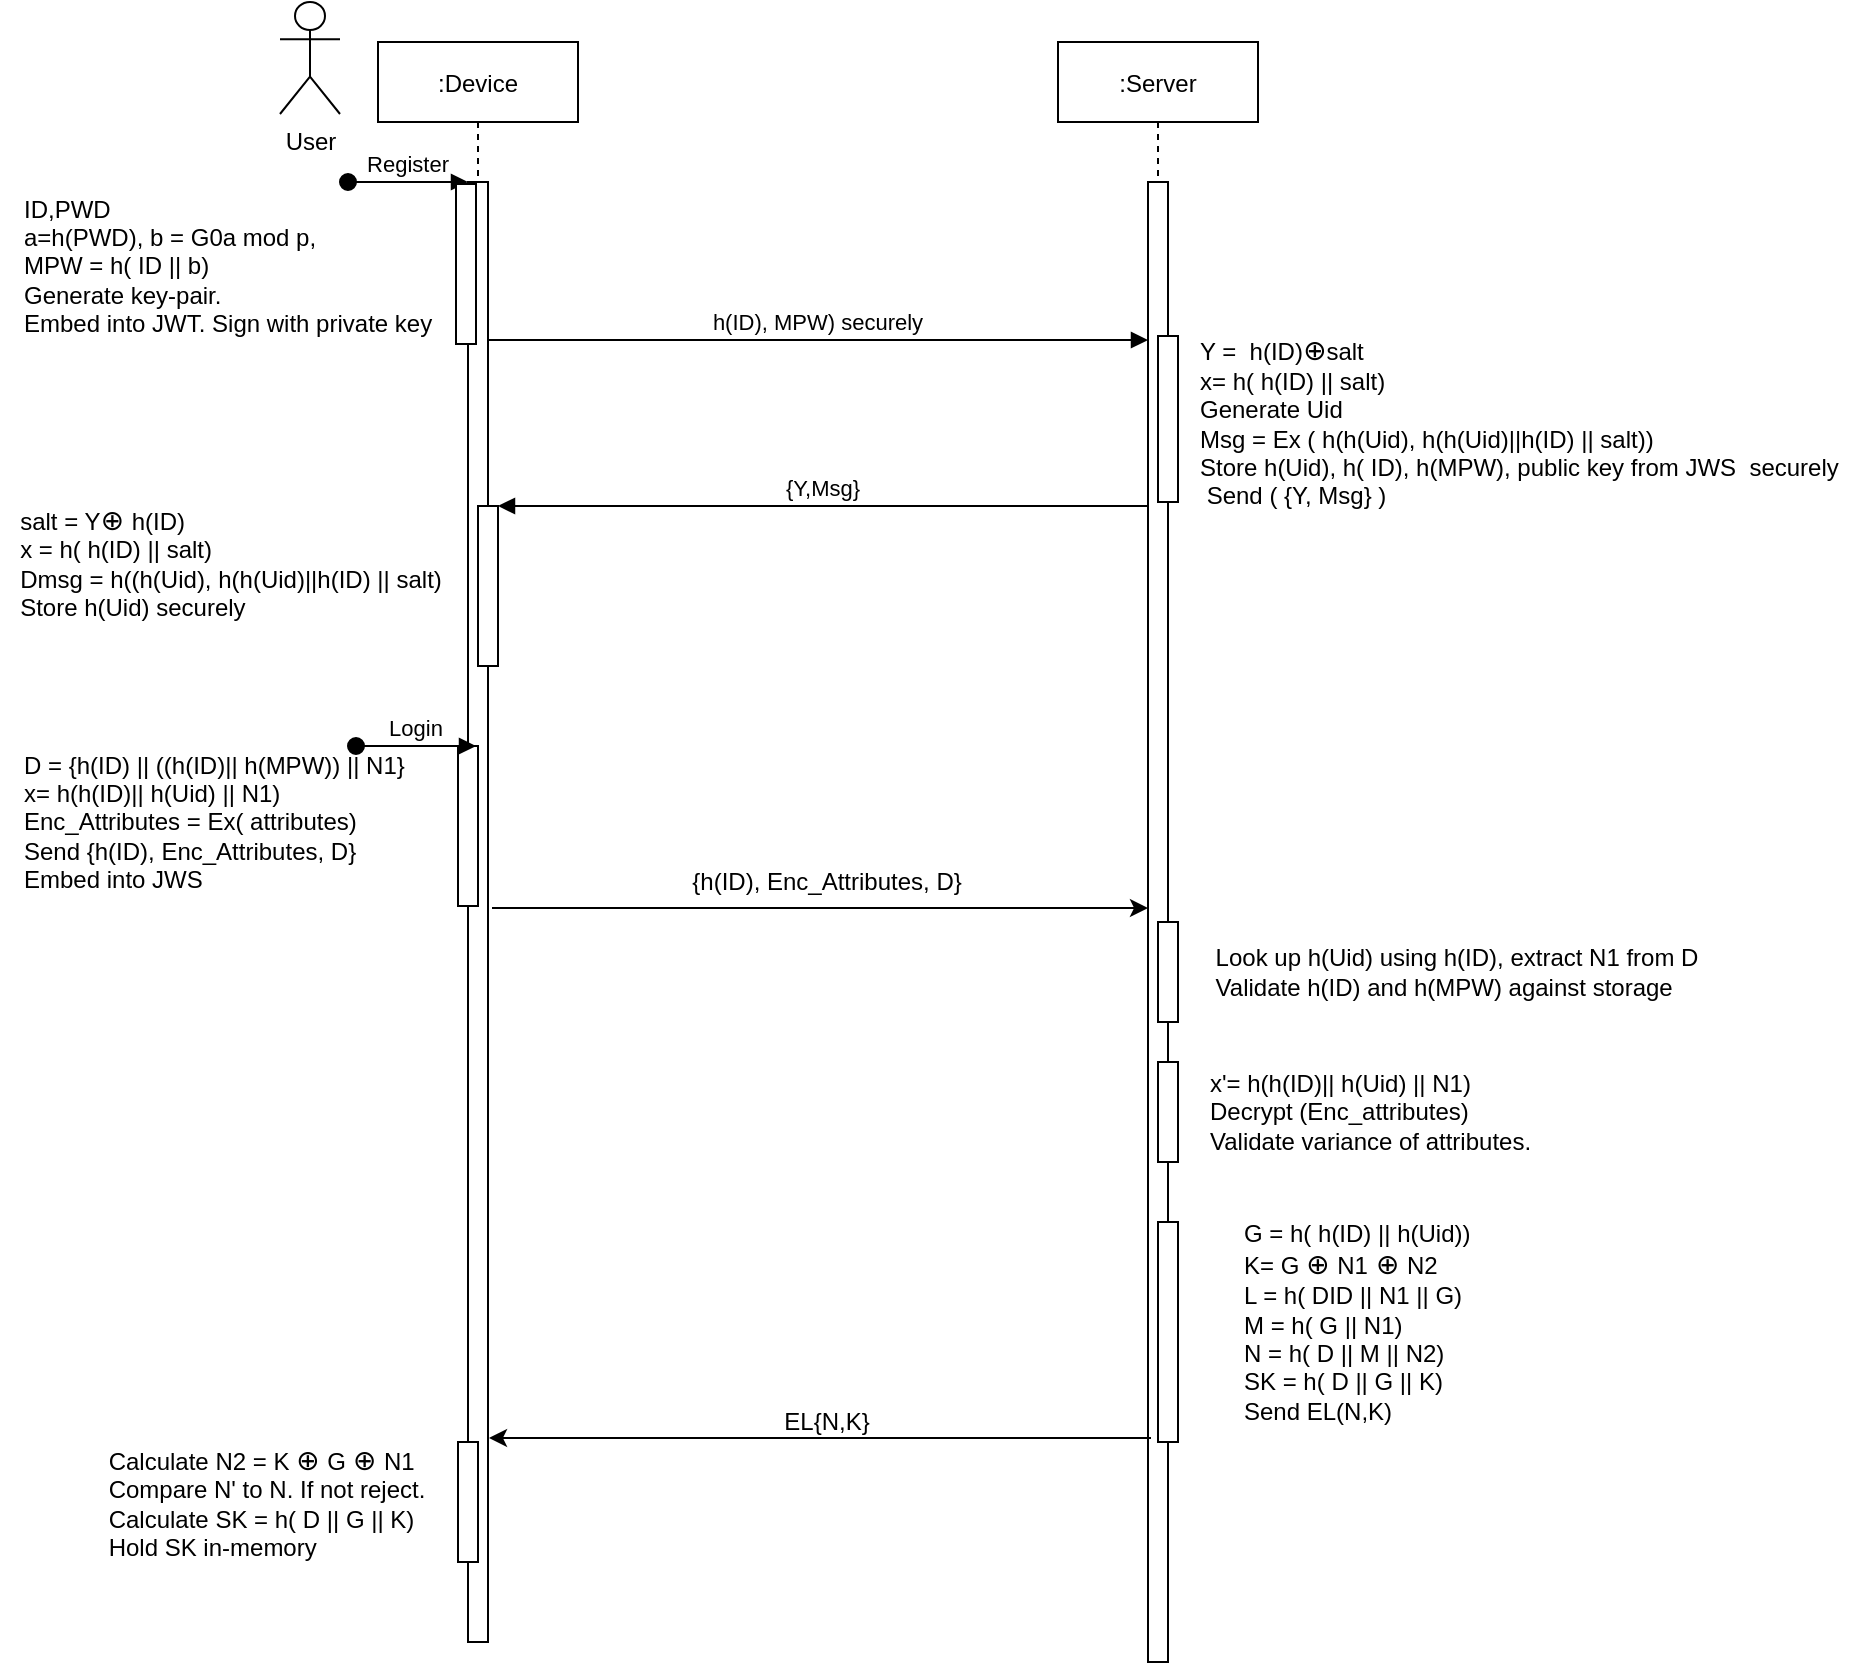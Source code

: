 <mxfile version="15.9.4" type="github">
  <diagram id="kgpKYQtTHZ0yAKxKKP6v" name="Page-1">
    <mxGraphModel dx="2036" dy="771" grid="1" gridSize="10" guides="1" tooltips="1" connect="1" arrows="1" fold="1" page="1" pageScale="1" pageWidth="850" pageHeight="1100" math="0" shadow="0">
      <root>
        <mxCell id="0" />
        <mxCell id="1" parent="0" />
        <mxCell id="3nuBFxr9cyL0pnOWT2aG-1" value=":Device" style="shape=umlLifeline;perimeter=lifelinePerimeter;container=1;collapsible=0;recursiveResize=0;rounded=0;shadow=0;strokeWidth=1;" parent="1" vertex="1">
          <mxGeometry x="179" y="80" width="100" height="800" as="geometry" />
        </mxCell>
        <mxCell id="3nuBFxr9cyL0pnOWT2aG-2" value="" style="points=[];perimeter=orthogonalPerimeter;rounded=0;shadow=0;strokeWidth=1;" parent="3nuBFxr9cyL0pnOWT2aG-1" vertex="1">
          <mxGeometry x="45" y="70" width="10" height="730" as="geometry" />
        </mxCell>
        <mxCell id="3nuBFxr9cyL0pnOWT2aG-3" value="Register" style="verticalAlign=bottom;startArrow=oval;endArrow=block;startSize=8;shadow=0;strokeWidth=1;" parent="3nuBFxr9cyL0pnOWT2aG-1" target="3nuBFxr9cyL0pnOWT2aG-2" edge="1">
          <mxGeometry relative="1" as="geometry">
            <mxPoint x="-15" y="70" as="sourcePoint" />
          </mxGeometry>
        </mxCell>
        <mxCell id="3nuBFxr9cyL0pnOWT2aG-4" value="" style="points=[];perimeter=orthogonalPerimeter;rounded=0;shadow=0;strokeWidth=1;" parent="3nuBFxr9cyL0pnOWT2aG-1" vertex="1">
          <mxGeometry x="50" y="232" width="10" height="80" as="geometry" />
        </mxCell>
        <mxCell id="C2U9HuYAeTP8XwX2KnLO-2" value="" style="html=1;points=[];perimeter=orthogonalPerimeter;" parent="3nuBFxr9cyL0pnOWT2aG-1" vertex="1">
          <mxGeometry x="40" y="352" width="10" height="80" as="geometry" />
        </mxCell>
        <mxCell id="C2U9HuYAeTP8XwX2KnLO-4" value="" style="html=1;points=[];perimeter=orthogonalPerimeter;" parent="3nuBFxr9cyL0pnOWT2aG-1" vertex="1">
          <mxGeometry x="39" y="71" width="10" height="80" as="geometry" />
        </mxCell>
        <mxCell id="C2U9HuYAeTP8XwX2KnLO-9" value="Login" style="verticalAlign=bottom;startArrow=oval;endArrow=block;startSize=8;shadow=0;strokeWidth=1;" parent="3nuBFxr9cyL0pnOWT2aG-1" edge="1">
          <mxGeometry relative="1" as="geometry">
            <mxPoint x="-11" y="352" as="sourcePoint" />
            <mxPoint x="49" y="352" as="targetPoint" />
          </mxGeometry>
        </mxCell>
        <mxCell id="orVg1k1KsBT4zMQbl33w-8" value="" style="html=1;points=[];perimeter=orthogonalPerimeter;" parent="3nuBFxr9cyL0pnOWT2aG-1" vertex="1">
          <mxGeometry x="40" y="700" width="10" height="60" as="geometry" />
        </mxCell>
        <mxCell id="3nuBFxr9cyL0pnOWT2aG-5" value=":Server" style="shape=umlLifeline;perimeter=lifelinePerimeter;container=1;collapsible=0;recursiveResize=0;rounded=0;shadow=0;strokeWidth=1;" parent="1" vertex="1">
          <mxGeometry x="519" y="80" width="100" height="810" as="geometry" />
        </mxCell>
        <mxCell id="3nuBFxr9cyL0pnOWT2aG-6" value="" style="points=[];perimeter=orthogonalPerimeter;rounded=0;shadow=0;strokeWidth=1;" parent="3nuBFxr9cyL0pnOWT2aG-5" vertex="1">
          <mxGeometry x="45" y="70" width="10" height="740" as="geometry" />
        </mxCell>
        <mxCell id="C2U9HuYAeTP8XwX2KnLO-3" value="" style="html=1;points=[];perimeter=orthogonalPerimeter;" parent="3nuBFxr9cyL0pnOWT2aG-5" vertex="1">
          <mxGeometry x="50" y="147" width="10" height="83" as="geometry" />
        </mxCell>
        <mxCell id="C2U9HuYAeTP8XwX2KnLO-14" value="" style="html=1;points=[];perimeter=orthogonalPerimeter;fontFamily=Helvetica;fontSize=12;fontColor=#000000;" parent="3nuBFxr9cyL0pnOWT2aG-5" vertex="1">
          <mxGeometry x="50" y="440" width="10" height="50" as="geometry" />
        </mxCell>
        <mxCell id="orVg1k1KsBT4zMQbl33w-3" value="" style="html=1;points=[];perimeter=orthogonalPerimeter;fontFamily=Helvetica;fontSize=12;fontColor=#000000;" parent="3nuBFxr9cyL0pnOWT2aG-5" vertex="1">
          <mxGeometry x="50" y="510" width="10" height="50" as="geometry" />
        </mxCell>
        <mxCell id="orVg1k1KsBT4zMQbl33w-4" value="" style="html=1;points=[];perimeter=orthogonalPerimeter;fontFamily=Helvetica;fontSize=12;fontColor=#000000;" parent="3nuBFxr9cyL0pnOWT2aG-5" vertex="1">
          <mxGeometry x="50" y="590" width="10" height="110" as="geometry" />
        </mxCell>
        <mxCell id="3nuBFxr9cyL0pnOWT2aG-8" value="h(ID), MPW) securely" style="verticalAlign=bottom;endArrow=block;entryX=0;entryY=0;shadow=0;strokeWidth=1;" parent="1" edge="1">
          <mxGeometry relative="1" as="geometry">
            <mxPoint x="234" y="229" as="sourcePoint" />
            <mxPoint x="564" y="229.0" as="targetPoint" />
            <Array as="points">
              <mxPoint x="409" y="229" />
            </Array>
          </mxGeometry>
        </mxCell>
        <mxCell id="3nuBFxr9cyL0pnOWT2aG-9" value="{Y,Msg}" style="verticalAlign=bottom;endArrow=block;entryX=1;entryY=0;shadow=0;strokeWidth=1;" parent="1" target="3nuBFxr9cyL0pnOWT2aG-4" edge="1">
          <mxGeometry relative="1" as="geometry">
            <mxPoint x="564" y="312" as="sourcePoint" />
          </mxGeometry>
        </mxCell>
        <mxCell id="C2U9HuYAeTP8XwX2KnLO-1" value="User" style="shape=umlActor;verticalLabelPosition=bottom;verticalAlign=top;html=1;outlineConnect=0;" parent="1" vertex="1">
          <mxGeometry x="130" y="60" width="30" height="56" as="geometry" />
        </mxCell>
        <mxCell id="C2U9HuYAeTP8XwX2KnLO-5" value="ID,PWD&lt;br&gt;a=h(PWD), b = G0a mod p,&lt;br&gt;MPW = h( ID || b)&amp;nbsp;&lt;br&gt;Generate key-pair.&lt;br&gt;Embed into JWT. Sign with private key" style="text;html=1;align=left;verticalAlign=middle;resizable=0;points=[];autosize=1;strokeColor=none;fillColor=none;" parent="1" vertex="1">
          <mxGeometry y="152" width="220" height="80" as="geometry" />
        </mxCell>
        <mxCell id="C2U9HuYAeTP8XwX2KnLO-7" value="Y =&amp;nbsp; h(ID)&lt;span id=&quot;docs-internal-guid-e49e2a0b-7fff-2932-c1dd-dcc5686d5943&quot;&gt;&lt;span style=&quot;background-color: rgb(255 , 255 , 255) ; vertical-align: baseline&quot;&gt;&lt;font style=&quot;font-size: 14px&quot;&gt;⊕&lt;/font&gt;&lt;/span&gt;&lt;/span&gt;salt &lt;br&gt;x= h( h(ID) || salt)&lt;br&gt;Generate Uid&lt;br&gt;Msg = Ex ( h(h(Uid), h(h(Uid)||h(ID) || salt))&lt;br&gt;Store h(Uid), h( ID), h(MPW), public key from JWS&amp;nbsp; securely&lt;br&gt;&amp;nbsp;Send ( {Y, Msg} )" style="text;html=1;align=left;verticalAlign=middle;resizable=0;points=[];autosize=1;strokeColor=none;fillColor=none;" parent="1" vertex="1">
          <mxGeometry x="588" y="225" width="330" height="90" as="geometry" />
        </mxCell>
        <mxCell id="C2U9HuYAeTP8XwX2KnLO-8" value="&lt;div style=&quot;text-align: left&quot;&gt;&lt;span&gt;salt = Y&lt;/span&gt;&lt;span style=&quot;font-size: 14px ; background-color: rgb(255 , 255 , 255)&quot;&gt;⊕ &lt;/span&gt;&lt;span style=&quot;background-color: rgb(255 , 255 , 255)&quot;&gt;h(ID)&lt;/span&gt;&lt;/div&gt;&lt;span style=&quot;background-color: rgb(255 , 255 , 255)&quot;&gt;&lt;div style=&quot;text-align: left&quot;&gt;x = h( h(ID) || salt)&lt;/div&gt;&lt;font style=&quot;font-size: 12px&quot;&gt;&lt;div style=&quot;text-align: left&quot;&gt;Dmsg = h(&lt;span&gt;(h(Uid), h(h(Uid)||h(ID) || salt)&lt;/span&gt;&lt;/div&gt;&lt;/font&gt;&lt;/span&gt;&lt;span style=&quot;background-color: rgb(255 , 255 , 255)&quot;&gt;&lt;div style=&quot;text-align: left&quot;&gt;Store h(Uid) securely&lt;/div&gt;&lt;/span&gt;" style="text;html=1;align=center;verticalAlign=middle;resizable=0;points=[];autosize=1;strokeColor=none;fillColor=none;" parent="1" vertex="1">
          <mxGeometry x="-10" y="310" width="230" height="60" as="geometry" />
        </mxCell>
        <mxCell id="C2U9HuYAeTP8XwX2KnLO-10" value="D = {h(ID) || ((h(ID)|| h(MPW)) || N1}&lt;br&gt;x= h(h(ID)|| h(Uid) || N1)&lt;br&gt;Enc_Attributes = Ex( attributes)&lt;br&gt;Send {h(ID), Enc_Attributes, D}&lt;br&gt;Embed into JWS" style="text;html=1;align=left;verticalAlign=middle;resizable=0;points=[];autosize=1;strokeColor=none;fillColor=none;fontSize=12;fontFamily=Helvetica;fontColor=#000000;" parent="1" vertex="1">
          <mxGeometry y="430" width="210" height="80" as="geometry" />
        </mxCell>
        <mxCell id="C2U9HuYAeTP8XwX2KnLO-12" value="" style="endArrow=classic;html=1;rounded=0;fontFamily=Helvetica;fontSize=12;fontColor=#000000;" parent="1" edge="1">
          <mxGeometry width="50" height="50" relative="1" as="geometry">
            <mxPoint x="236" y="513" as="sourcePoint" />
            <mxPoint x="564" y="513" as="targetPoint" />
          </mxGeometry>
        </mxCell>
        <mxCell id="C2U9HuYAeTP8XwX2KnLO-13" value="{h(ID), Enc_Attributes, D}" style="text;html=1;align=center;verticalAlign=middle;resizable=0;points=[];autosize=1;strokeColor=none;fillColor=none;fontSize=12;fontFamily=Helvetica;fontColor=#000000;" parent="1" vertex="1">
          <mxGeometry x="328" y="490" width="150" height="20" as="geometry" />
        </mxCell>
        <mxCell id="C2U9HuYAeTP8XwX2KnLO-15" value="&lt;div style=&quot;text-align: left&quot;&gt;&lt;span&gt;Look up h(Uid) using h(ID), extract N1 from D&lt;/span&gt;&lt;/div&gt;&lt;div style=&quot;text-align: left&quot;&gt;&lt;span&gt;Validate h(ID) and h(MPW) against storage&lt;/span&gt;&lt;/div&gt;" style="text;html=1;align=center;verticalAlign=middle;resizable=0;points=[];autosize=1;strokeColor=none;fillColor=none;fontSize=12;fontFamily=Helvetica;fontColor=#000000;" parent="1" vertex="1">
          <mxGeometry x="588" y="530" width="260" height="30" as="geometry" />
        </mxCell>
        <mxCell id="orVg1k1KsBT4zMQbl33w-1" value="G = h( h(ID) || h(Uid))&lt;br&gt;K= G&amp;nbsp;&lt;span style=&quot;font-size: 14px ; background-color: rgb(255 , 255 , 255)&quot;&gt;⊕&amp;nbsp;&lt;/span&gt;&lt;span style=&quot;background-color: rgb(255 , 255 , 255)&quot;&gt;N1&lt;/span&gt;&lt;span style=&quot;font-size: 14px ; background-color: rgb(255 , 255 , 255)&quot;&gt;&amp;nbsp;&lt;/span&gt;&lt;span style=&quot;font-size: 14px ; background-color: rgb(255 , 255 , 255)&quot;&gt;⊕&amp;nbsp;&lt;/span&gt;&lt;span style=&quot;background-color: rgb(255 , 255 , 255)&quot;&gt;N2&lt;br&gt;L = h( DID || N1 || G)&lt;br&gt;M = h( G || N1)&lt;br&gt;N = h( D || M || N2)&lt;br&gt;SK = h( D || G || K)&lt;br&gt;Send EL(N,K)&lt;/span&gt;" style="text;html=1;align=left;verticalAlign=middle;resizable=0;points=[];autosize=1;strokeColor=none;fillColor=none;" parent="1" vertex="1">
          <mxGeometry x="610" y="670" width="130" height="100" as="geometry" />
        </mxCell>
        <mxCell id="orVg1k1KsBT4zMQbl33w-2" value="x&#39;= h(h(ID)|| h(Uid) || N1)&lt;br&gt;Decrypt (Enc_attributes)&lt;br&gt;Validate variance of attributes." style="text;html=1;align=left;verticalAlign=middle;resizable=0;points=[];autosize=1;strokeColor=none;fillColor=none;" parent="1" vertex="1">
          <mxGeometry x="593" y="590" width="180" height="50" as="geometry" />
        </mxCell>
        <mxCell id="orVg1k1KsBT4zMQbl33w-5" value="" style="endArrow=classic;html=1;rounded=0;" parent="1" edge="1">
          <mxGeometry width="50" height="50" relative="1" as="geometry">
            <mxPoint x="565.5" y="778" as="sourcePoint" />
            <mxPoint x="234.5" y="778" as="targetPoint" />
          </mxGeometry>
        </mxCell>
        <mxCell id="orVg1k1KsBT4zMQbl33w-6" value="EL{N,K}" style="text;html=1;align=center;verticalAlign=middle;resizable=0;points=[];autosize=1;strokeColor=none;fillColor=none;" parent="1" vertex="1">
          <mxGeometry x="373" y="760" width="60" height="20" as="geometry" />
        </mxCell>
        <mxCell id="orVg1k1KsBT4zMQbl33w-7" value="&lt;div style=&quot;text-align: left&quot;&gt;&lt;span&gt;Calculate N2 = K&amp;nbsp;&lt;/span&gt;&lt;span style=&quot;font-size: 14px ; background-color: rgb(255 , 255 , 255)&quot;&gt;⊕&amp;nbsp;&lt;/span&gt;&lt;span&gt;G&amp;nbsp;&lt;/span&gt;&lt;span style=&quot;font-size: 14px ; background-color: rgb(255 , 255 , 255)&quot;&gt;⊕&amp;nbsp;&lt;/span&gt;&lt;span style=&quot;background-color: rgb(255 , 255 , 255)&quot;&gt;N1&lt;/span&gt;&lt;/div&gt;&lt;div style=&quot;text-align: left&quot;&gt;&lt;span&gt;Compare N&#39; to N. If not reject.&lt;/span&gt;&lt;/div&gt;&lt;div style=&quot;text-align: left&quot;&gt;&lt;span&gt;Calculate SK = h( D || G || K)&lt;/span&gt;&lt;/div&gt;&lt;div style=&quot;text-align: left&quot;&gt;&lt;span&gt;Hold SK in-memory&lt;/span&gt;&lt;/div&gt;" style="text;html=1;align=center;verticalAlign=middle;resizable=0;points=[];autosize=1;strokeColor=none;fillColor=none;" parent="1" vertex="1">
          <mxGeometry x="38" y="780" width="170" height="60" as="geometry" />
        </mxCell>
      </root>
    </mxGraphModel>
  </diagram>
</mxfile>
